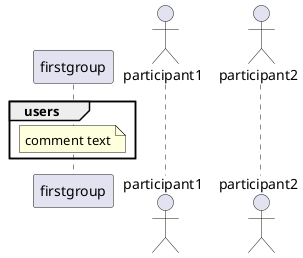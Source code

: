 @startuml
group users
    note over firstgroup
        comment text
    end note
    actor participant1
    actor participant2 
end group
@enduml